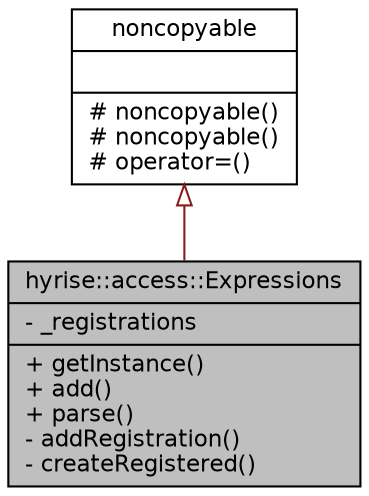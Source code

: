 digraph "hyrise::access::Expressions"
{
  edge [fontname="Helvetica",fontsize="11",labelfontname="Helvetica",labelfontsize="11"];
  node [fontname="Helvetica",fontsize="11",shape=record];
  Node1 [label="{hyrise::access::Expressions\n|- _registrations\l|+ getInstance()\l+ add()\l+ parse()\l- addRegistration()\l- createRegistered()\l}",height=0.2,width=0.4,color="black", fillcolor="grey75", style="filled" fontcolor="black"];
  Node2 -> Node1 [dir="back",color="firebrick4",fontsize="11",style="solid",arrowtail="onormal",fontname="Helvetica"];
  Node2 [label="{noncopyable\n||# noncopyable()\l# noncopyable()\l# operator=()\l}",height=0.2,width=0.4,color="black", fillcolor="white", style="filled",URL="$classnoncopyable.html",tooltip="Non-copyable baseclass, use to protect your class from copying."];
}
